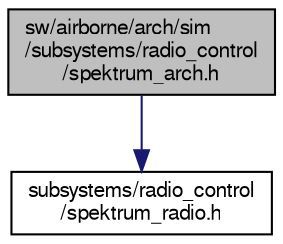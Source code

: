 digraph "sw/airborne/arch/sim/subsystems/radio_control/spektrum_arch.h"
{
  edge [fontname="FreeSans",fontsize="10",labelfontname="FreeSans",labelfontsize="10"];
  node [fontname="FreeSans",fontsize="10",shape=record];
  Node1 [label="sw/airborne/arch/sim\l/subsystems/radio_control\l/spektrum_arch.h",height=0.2,width=0.4,color="black", fillcolor="grey75", style="filled", fontcolor="black"];
  Node1 -> Node2 [color="midnightblue",fontsize="10",style="solid",fontname="FreeSans"];
  Node2 [label="subsystems/radio_control\l/spektrum_radio.h",height=0.2,width=0.4,color="black", fillcolor="white", style="filled",URL="$spektrum__radio_8h.html",tooltip="Radio control channels defaults, because they are digital. "];
}
